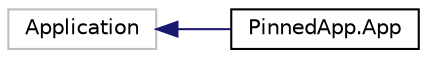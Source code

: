 digraph "Graphical Class Hierarchy"
{
  edge [fontname="Helvetica",fontsize="10",labelfontname="Helvetica",labelfontsize="10"];
  node [fontname="Helvetica",fontsize="10",shape=record];
  rankdir="LR";
  Node289 [label="Application",height=0.2,width=0.4,color="grey75", fillcolor="white", style="filled"];
  Node289 -> Node0 [dir="back",color="midnightblue",fontsize="10",style="solid",fontname="Helvetica"];
  Node0 [label="PinnedApp.App",height=0.2,width=0.4,color="black", fillcolor="white", style="filled",URL="$class_pinned_app_1_1_app.html"];
}
